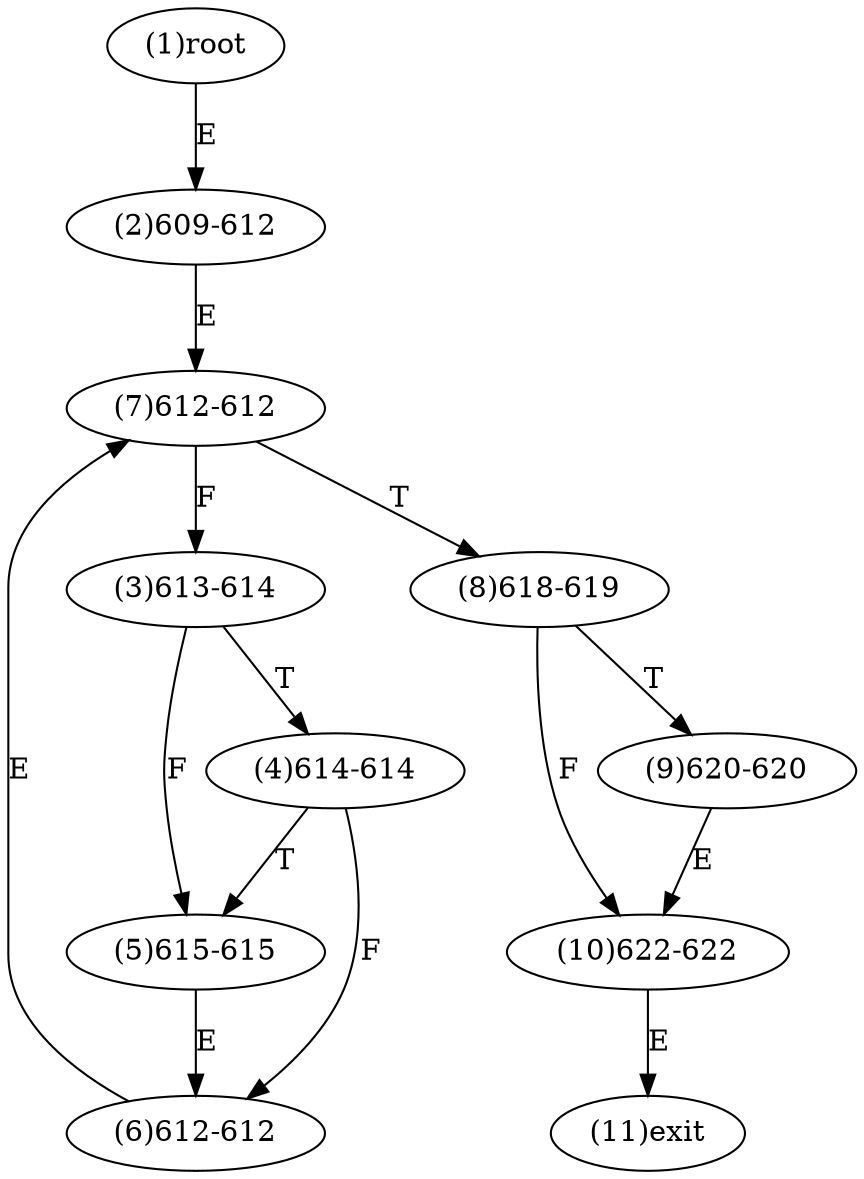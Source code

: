 digraph "" { 
1[ label="(1)root"];
2[ label="(2)609-612"];
3[ label="(3)613-614"];
4[ label="(4)614-614"];
5[ label="(5)615-615"];
6[ label="(6)612-612"];
7[ label="(7)612-612"];
8[ label="(8)618-619"];
9[ label="(9)620-620"];
10[ label="(10)622-622"];
11[ label="(11)exit"];
1->2[ label="E"];
2->7[ label="E"];
3->5[ label="F"];
3->4[ label="T"];
4->6[ label="F"];
4->5[ label="T"];
5->6[ label="E"];
6->7[ label="E"];
7->3[ label="F"];
7->8[ label="T"];
8->10[ label="F"];
8->9[ label="T"];
9->10[ label="E"];
10->11[ label="E"];
}